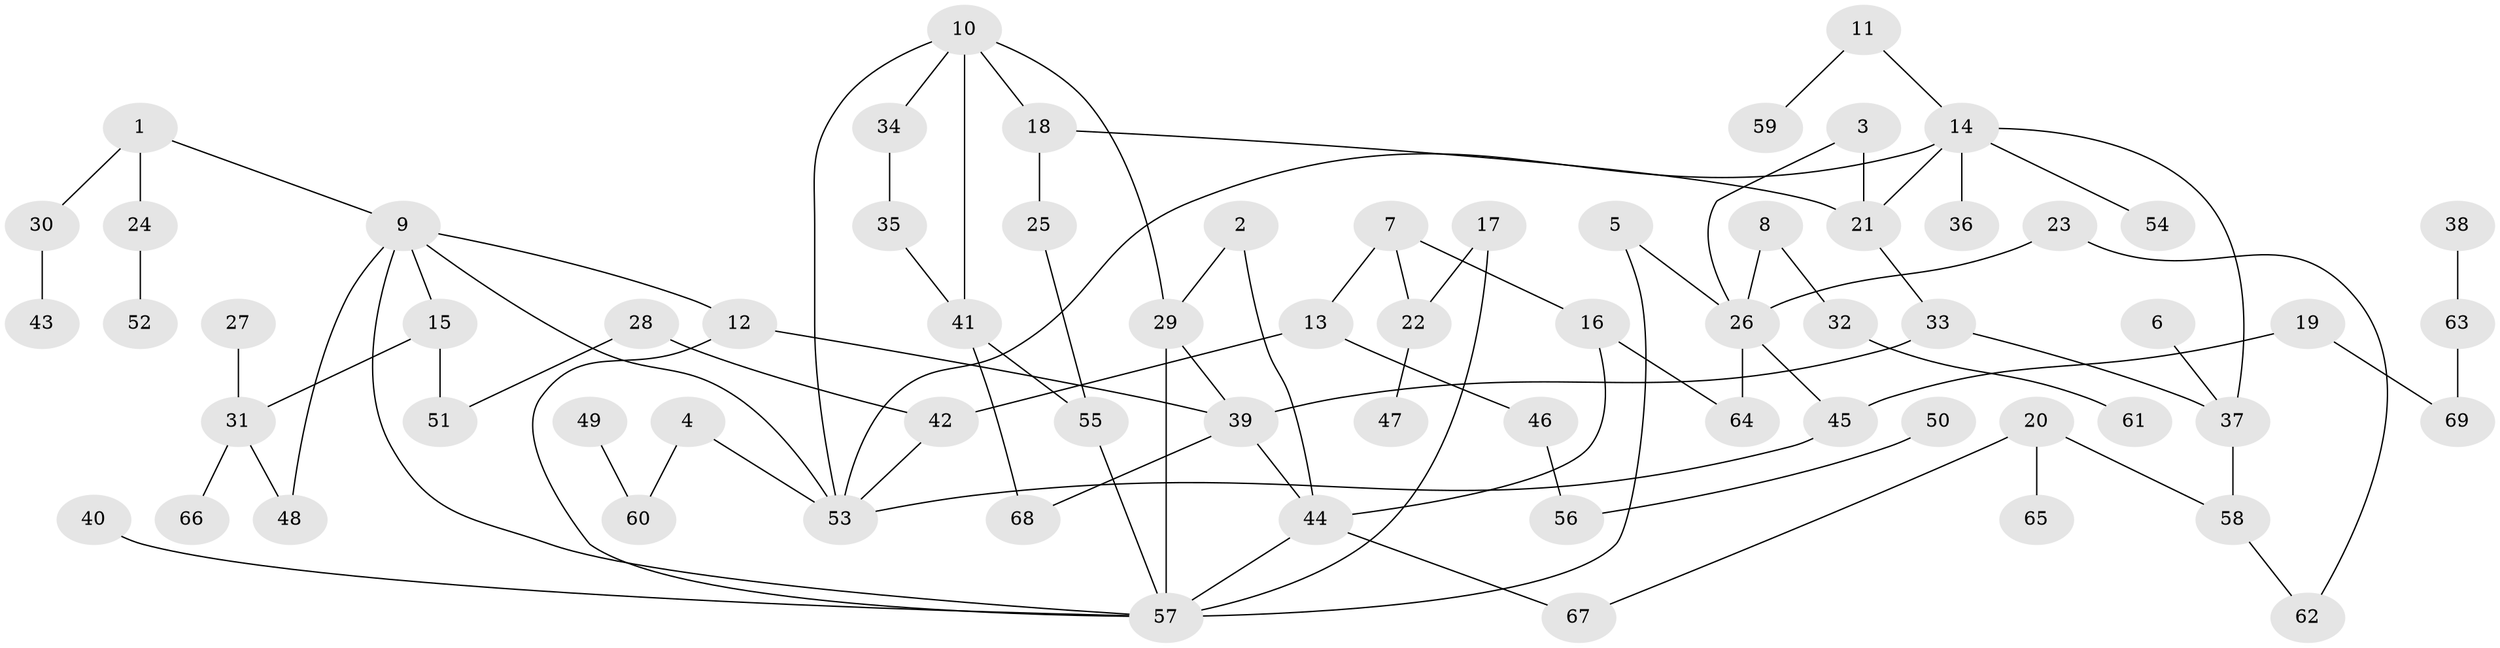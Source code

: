 // original degree distribution, {6: 0.021897810218978103, 8: 0.014598540145985401, 7: 0.0072992700729927005, 4: 0.072992700729927, 3: 0.21897810218978103, 2: 0.30656934306569344, 5: 0.021897810218978103, 1: 0.3357664233576642}
// Generated by graph-tools (version 1.1) at 2025/45/03/06/25 01:45:09]
// undirected, 69 vertices, 89 edges
graph export_dot {
graph [start="1"]
  node [color=gray90,style=filled];
  1;
  2;
  3;
  4;
  5;
  6;
  7;
  8;
  9;
  10;
  11;
  12;
  13;
  14;
  15;
  16;
  17;
  18;
  19;
  20;
  21;
  22;
  23;
  24;
  25;
  26;
  27;
  28;
  29;
  30;
  31;
  32;
  33;
  34;
  35;
  36;
  37;
  38;
  39;
  40;
  41;
  42;
  43;
  44;
  45;
  46;
  47;
  48;
  49;
  50;
  51;
  52;
  53;
  54;
  55;
  56;
  57;
  58;
  59;
  60;
  61;
  62;
  63;
  64;
  65;
  66;
  67;
  68;
  69;
  1 -- 9 [weight=1.0];
  1 -- 24 [weight=1.0];
  1 -- 30 [weight=1.0];
  2 -- 29 [weight=1.0];
  2 -- 44 [weight=1.0];
  3 -- 21 [weight=1.0];
  3 -- 26 [weight=1.0];
  4 -- 53 [weight=1.0];
  4 -- 60 [weight=1.0];
  5 -- 26 [weight=1.0];
  5 -- 57 [weight=1.0];
  6 -- 37 [weight=1.0];
  7 -- 13 [weight=1.0];
  7 -- 16 [weight=1.0];
  7 -- 22 [weight=1.0];
  8 -- 26 [weight=1.0];
  8 -- 32 [weight=1.0];
  9 -- 12 [weight=1.0];
  9 -- 15 [weight=1.0];
  9 -- 48 [weight=1.0];
  9 -- 53 [weight=1.0];
  9 -- 57 [weight=1.0];
  10 -- 18 [weight=1.0];
  10 -- 29 [weight=1.0];
  10 -- 34 [weight=1.0];
  10 -- 41 [weight=1.0];
  10 -- 53 [weight=1.0];
  11 -- 14 [weight=1.0];
  11 -- 59 [weight=1.0];
  12 -- 39 [weight=1.0];
  12 -- 57 [weight=1.0];
  13 -- 42 [weight=1.0];
  13 -- 46 [weight=1.0];
  14 -- 21 [weight=1.0];
  14 -- 36 [weight=1.0];
  14 -- 37 [weight=1.0];
  14 -- 53 [weight=1.0];
  14 -- 54 [weight=1.0];
  15 -- 31 [weight=1.0];
  15 -- 51 [weight=1.0];
  16 -- 44 [weight=1.0];
  16 -- 64 [weight=1.0];
  17 -- 22 [weight=1.0];
  17 -- 57 [weight=1.0];
  18 -- 21 [weight=1.0];
  18 -- 25 [weight=1.0];
  19 -- 45 [weight=1.0];
  19 -- 69 [weight=1.0];
  20 -- 58 [weight=1.0];
  20 -- 65 [weight=1.0];
  20 -- 67 [weight=1.0];
  21 -- 33 [weight=1.0];
  22 -- 47 [weight=1.0];
  23 -- 26 [weight=1.0];
  23 -- 62 [weight=1.0];
  24 -- 52 [weight=1.0];
  25 -- 55 [weight=1.0];
  26 -- 45 [weight=1.0];
  26 -- 64 [weight=1.0];
  27 -- 31 [weight=1.0];
  28 -- 42 [weight=1.0];
  28 -- 51 [weight=1.0];
  29 -- 39 [weight=1.0];
  29 -- 57 [weight=2.0];
  30 -- 43 [weight=1.0];
  31 -- 48 [weight=1.0];
  31 -- 66 [weight=1.0];
  32 -- 61 [weight=1.0];
  33 -- 37 [weight=1.0];
  33 -- 39 [weight=1.0];
  34 -- 35 [weight=1.0];
  35 -- 41 [weight=1.0];
  37 -- 58 [weight=1.0];
  38 -- 63 [weight=1.0];
  39 -- 44 [weight=1.0];
  39 -- 68 [weight=1.0];
  40 -- 57 [weight=1.0];
  41 -- 55 [weight=1.0];
  41 -- 68 [weight=1.0];
  42 -- 53 [weight=1.0];
  44 -- 57 [weight=1.0];
  44 -- 67 [weight=1.0];
  45 -- 53 [weight=1.0];
  46 -- 56 [weight=1.0];
  49 -- 60 [weight=1.0];
  50 -- 56 [weight=1.0];
  55 -- 57 [weight=1.0];
  58 -- 62 [weight=1.0];
  63 -- 69 [weight=1.0];
}
